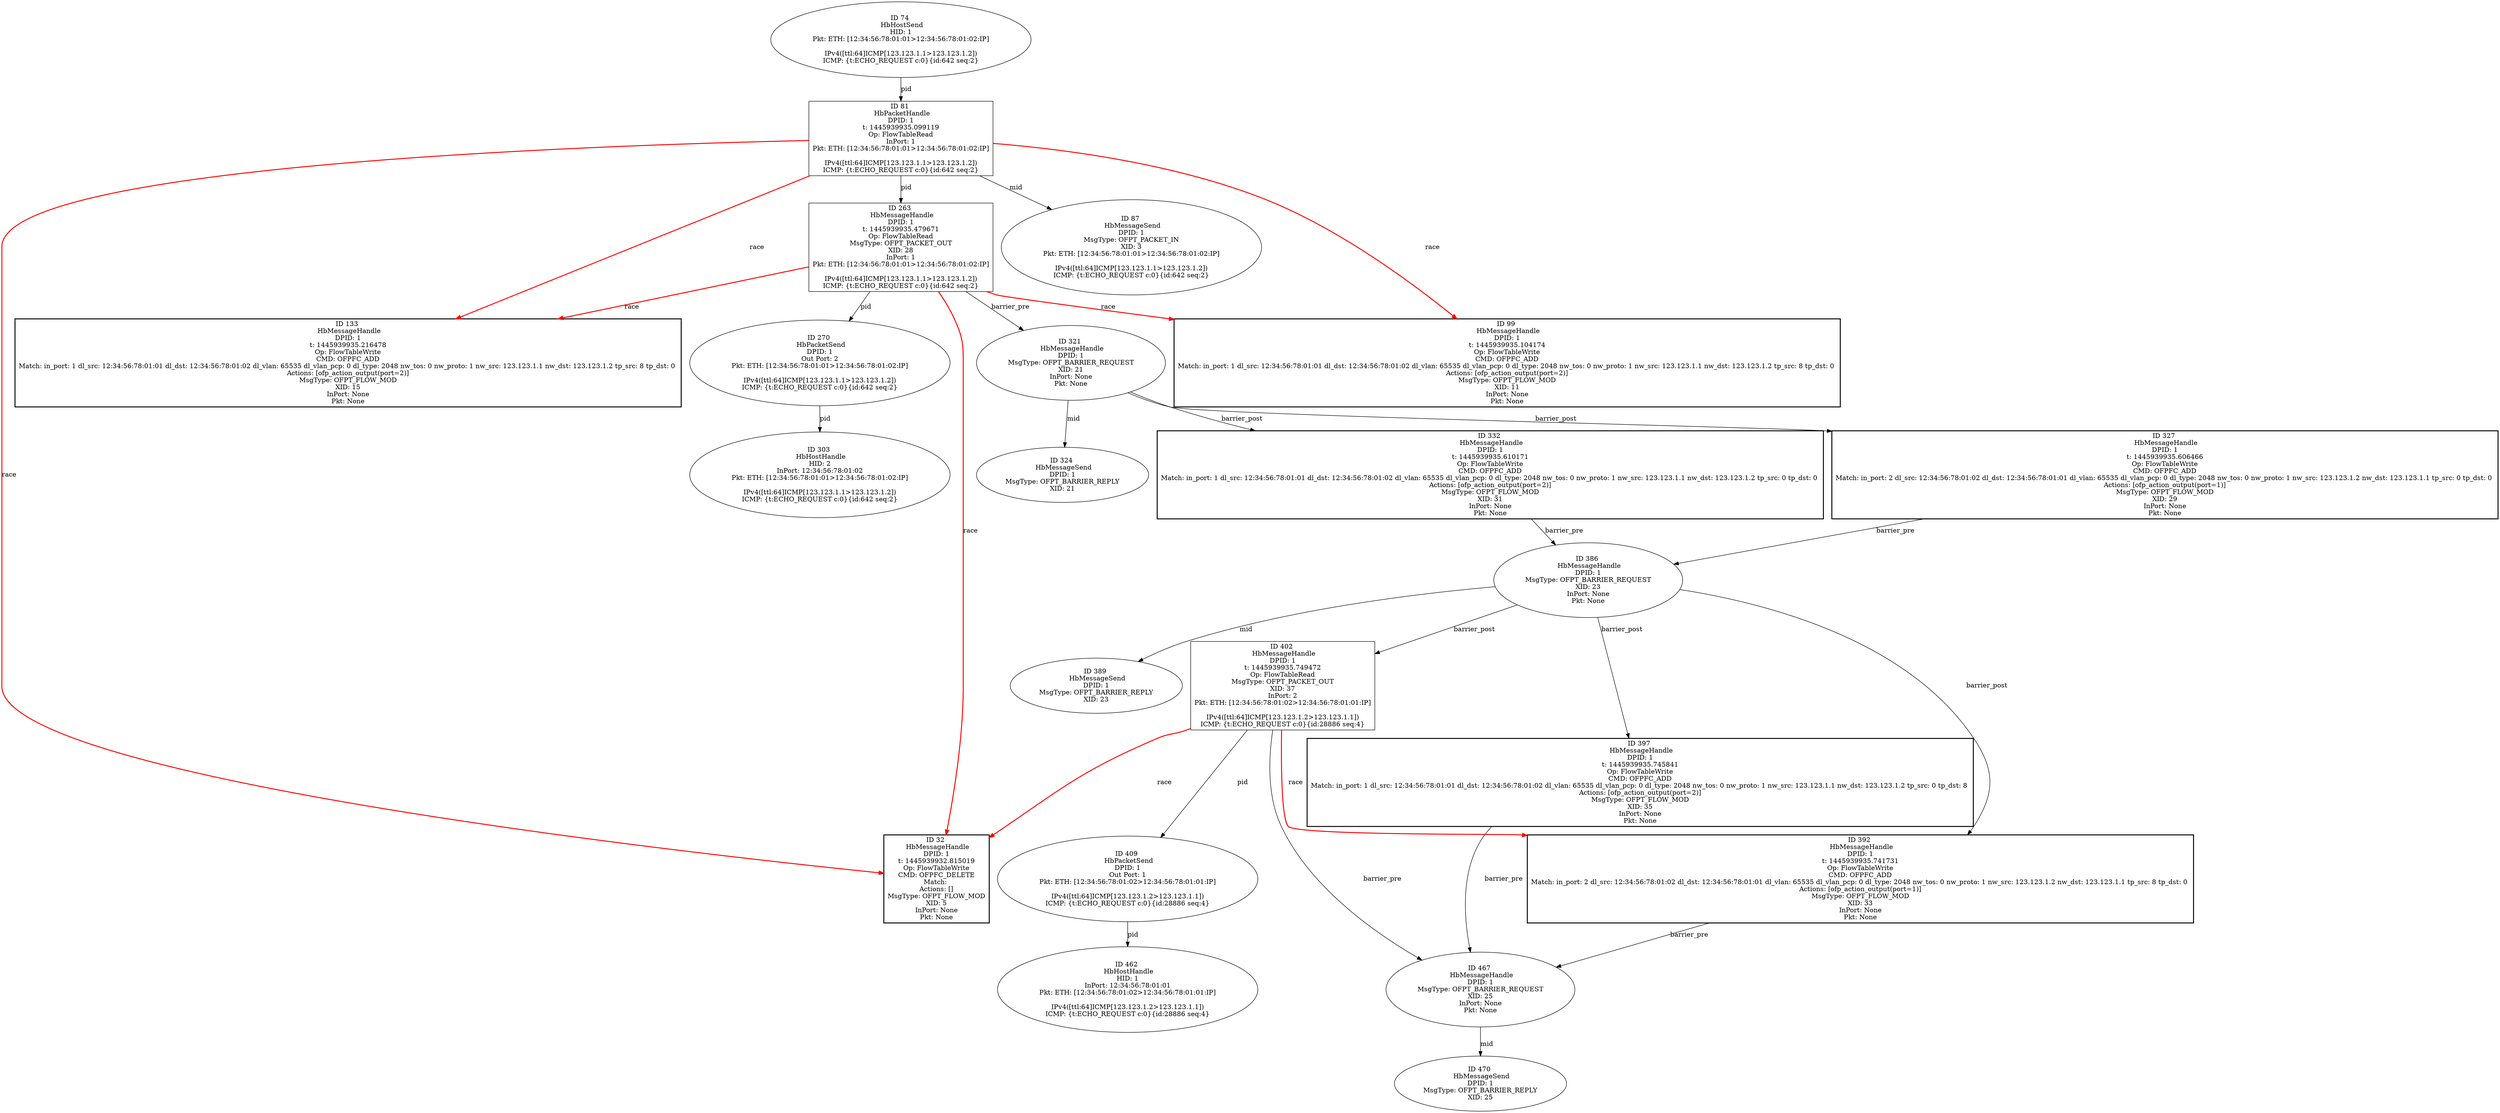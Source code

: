 strict digraph G {
386 [shape=oval, event=<hb_events.HbMessageHandle object at 0x10783c3d0>, label="ID 386 
 HbMessageHandle
DPID: 1
MsgType: OFPT_BARRIER_REQUEST
XID: 23
InPort: None
Pkt: None"];
389 [shape=oval, event=<hb_events.HbMessageSend object at 0x10783c450>, label="ID 389 
 HbMessageSend
DPID: 1
MsgType: OFPT_BARRIER_REPLY
XID: 23"];
263 [shape=box, event=<hb_events.HbMessageHandle object at 0x1077d7a90>, label="ID 263 
 HbMessageHandle
DPID: 1
t: 1445939935.479671
Op: FlowTableRead
MsgType: OFPT_PACKET_OUT
XID: 28
InPort: 1
Pkt: ETH: [12:34:56:78:01:01>12:34:56:78:01:02:IP]

IPv4([ttl:64]ICMP[123.123.1.1>123.123.1.2])
ICMP: {t:ECHO_REQUEST c:0}{id:642 seq:2}"];
392 [shape=box, label="ID 392 
 HbMessageHandle
DPID: 1
t: 1445939935.741731
Op: FlowTableWrite
CMD: OFPFC_ADD
Match: in_port: 2 dl_src: 12:34:56:78:01:02 dl_dst: 12:34:56:78:01:01 dl_vlan: 65535 dl_vlan_pcp: 0 dl_type: 2048 nw_tos: 0 nw_proto: 1 nw_src: 123.123.1.2 nw_dst: 123.123.1.1 tp_src: 8 tp_dst: 0 
Actions: [ofp_action_output(port=1)]
MsgType: OFPT_FLOW_MOD
XID: 33
InPort: None
Pkt: None", style=bold, event=<hb_events.HbMessageHandle object at 0x107834ed0>];
397 [shape=box, label="ID 397 
 HbMessageHandle
DPID: 1
t: 1445939935.745841
Op: FlowTableWrite
CMD: OFPFC_ADD
Match: in_port: 1 dl_src: 12:34:56:78:01:01 dl_dst: 12:34:56:78:01:02 dl_vlan: 65535 dl_vlan_pcp: 0 dl_type: 2048 nw_tos: 0 nw_proto: 1 nw_src: 123.123.1.1 nw_dst: 123.123.1.2 tp_src: 0 tp_dst: 8 
Actions: [ofp_action_output(port=2)]
MsgType: OFPT_FLOW_MOD
XID: 35
InPort: None
Pkt: None", style=bold, event=<hb_events.HbMessageHandle object at 0x10783c6d0>];
270 [shape=oval, event=<hb_events.HbPacketSend object at 0x1077dec90>, label="ID 270 
 HbPacketSend
DPID: 1
Out Port: 2
Pkt: ETH: [12:34:56:78:01:01>12:34:56:78:01:02:IP]

IPv4([ttl:64]ICMP[123.123.1.1>123.123.1.2])
ICMP: {t:ECHO_REQUEST c:0}{id:642 seq:2}"];
402 [shape=box, event=<hb_events.HbMessageHandle object at 0x10783c7d0>, label="ID 402 
 HbMessageHandle
DPID: 1
t: 1445939935.749472
Op: FlowTableRead
MsgType: OFPT_PACKET_OUT
XID: 37
InPort: 2
Pkt: ETH: [12:34:56:78:01:02>12:34:56:78:01:01:IP]

IPv4([ttl:64]ICMP[123.123.1.2>123.123.1.1])
ICMP: {t:ECHO_REQUEST c:0}{id:28886 seq:4}"];
409 [shape=oval, event=<hb_events.HbPacketSend object at 0x10784a0d0>, label="ID 409 
 HbPacketSend
DPID: 1
Out Port: 1
Pkt: ETH: [12:34:56:78:01:02>12:34:56:78:01:01:IP]

IPv4([ttl:64]ICMP[123.123.1.2>123.123.1.1])
ICMP: {t:ECHO_REQUEST c:0}{id:28886 seq:4}"];
133 [shape=box, style=bold, event=<hb_events.HbMessageHandle object at 0x1077a61d0>, label="ID 133 
 HbMessageHandle
DPID: 1
t: 1445939935.216478
Op: FlowTableWrite
CMD: OFPFC_ADD
Match: in_port: 1 dl_src: 12:34:56:78:01:01 dl_dst: 12:34:56:78:01:02 dl_vlan: 65535 dl_vlan_pcp: 0 dl_type: 2048 nw_tos: 0 nw_proto: 1 nw_src: 123.123.1.1 nw_dst: 123.123.1.2 tp_src: 8 tp_dst: 0 
Actions: [ofp_action_output(port=2)]
MsgType: OFPT_FLOW_MOD
XID: 15
InPort: None
Pkt: None"];
32 [shape=box, style=bold, event=<hb_events.HbMessageHandle object at 0x1077850d0>, label="ID 32 
 HbMessageHandle
DPID: 1
t: 1445939932.815019
Op: FlowTableWrite
CMD: OFPFC_DELETE
Match: 
Actions: []
MsgType: OFPT_FLOW_MOD
XID: 5
InPort: None
Pkt: None"];
303 [shape=oval, event=<hb_events.HbHostHandle object at 0x107800250>, label="ID 303 
 HbHostHandle
HID: 2
InPort: 12:34:56:78:01:02
Pkt: ETH: [12:34:56:78:01:01>12:34:56:78:01:02:IP]

IPv4([ttl:64]ICMP[123.123.1.1>123.123.1.2])
ICMP: {t:ECHO_REQUEST c:0}{id:642 seq:2}"];
321 [shape=oval, event=<hb_events.HbMessageHandle object at 0x10780e910>, label="ID 321 
 HbMessageHandle
DPID: 1
MsgType: OFPT_BARRIER_REQUEST
XID: 21
InPort: None
Pkt: None"];
324 [shape=oval, event=<hb_events.HbMessageSend object at 0x10780e050>, label="ID 324 
 HbMessageSend
DPID: 1
MsgType: OFPT_BARRIER_REPLY
XID: 21"];
327 [shape=box, label="ID 327 
 HbMessageHandle
DPID: 1
t: 1445939935.606466
Op: FlowTableWrite
CMD: OFPFC_ADD
Match: in_port: 2 dl_src: 12:34:56:78:01:02 dl_dst: 12:34:56:78:01:01 dl_vlan: 65535 dl_vlan_pcp: 0 dl_type: 2048 nw_tos: 0 nw_proto: 1 nw_src: 123.123.1.2 nw_dst: 123.123.1.1 tp_src: 0 tp_dst: 0 
Actions: [ofp_action_output(port=1)]
MsgType: OFPT_FLOW_MOD
XID: 29
InPort: None
Pkt: None", style=bold, event=<hb_events.HbMessageHandle object at 0x107814bd0>];
74 [shape=oval, event=<hb_events.HbHostSend object at 0x107796810>, label="ID 74 
 HbHostSend
HID: 1
Pkt: ETH: [12:34:56:78:01:01>12:34:56:78:01:02:IP]

IPv4([ttl:64]ICMP[123.123.1.1>123.123.1.2])
ICMP: {t:ECHO_REQUEST c:0}{id:642 seq:2}"];
332 [shape=box, label="ID 332 
 HbMessageHandle
DPID: 1
t: 1445939935.610171
Op: FlowTableWrite
CMD: OFPFC_ADD
Match: in_port: 1 dl_src: 12:34:56:78:01:01 dl_dst: 12:34:56:78:01:02 dl_vlan: 65535 dl_vlan_pcp: 0 dl_type: 2048 nw_tos: 0 nw_proto: 1 nw_src: 123.123.1.1 nw_dst: 123.123.1.2 tp_src: 0 tp_dst: 0 
Actions: [ofp_action_output(port=2)]
MsgType: OFPT_FLOW_MOD
XID: 31
InPort: None
Pkt: None", style=bold, event=<hb_events.HbMessageHandle object at 0x10780e150>];
462 [shape=oval, event=<hb_events.HbHostHandle object at 0x107877510>, label="ID 462 
 HbHostHandle
HID: 1
InPort: 12:34:56:78:01:01
Pkt: ETH: [12:34:56:78:01:02>12:34:56:78:01:01:IP]

IPv4([ttl:64]ICMP[123.123.1.2>123.123.1.1])
ICMP: {t:ECHO_REQUEST c:0}{id:28886 seq:4}"];
81 [shape=box, event=<hb_events.HbPacketHandle object at 0x107796a50>, label="ID 81 
 HbPacketHandle
DPID: 1
t: 1445939935.099119
Op: FlowTableRead
InPort: 1
Pkt: ETH: [12:34:56:78:01:01>12:34:56:78:01:02:IP]

IPv4([ttl:64]ICMP[123.123.1.1>123.123.1.2])
ICMP: {t:ECHO_REQUEST c:0}{id:642 seq:2}"];
467 [shape=oval, event=<hb_events.HbMessageHandle object at 0x10787cbd0>, label="ID 467 
 HbMessageHandle
DPID: 1
MsgType: OFPT_BARRIER_REQUEST
XID: 25
InPort: None
Pkt: None"];
470 [shape=oval, event=<hb_events.HbMessageSend object at 0x10787cc50>, label="ID 470 
 HbMessageSend
DPID: 1
MsgType: OFPT_BARRIER_REPLY
XID: 25"];
87 [shape=oval, event=<hb_events.HbMessageSend object at 0x10779a390>, label="ID 87 
 HbMessageSend
DPID: 1
MsgType: OFPT_PACKET_IN
XID: 3
Pkt: ETH: [12:34:56:78:01:01>12:34:56:78:01:02:IP]

IPv4([ttl:64]ICMP[123.123.1.1>123.123.1.2])
ICMP: {t:ECHO_REQUEST c:0}{id:642 seq:2}"];
99 [shape=box, style=bold, event=<hb_events.HbMessageHandle object at 0x10779ac90>, label="ID 99 
 HbMessageHandle
DPID: 1
t: 1445939935.104174
Op: FlowTableWrite
CMD: OFPFC_ADD
Match: in_port: 1 dl_src: 12:34:56:78:01:01 dl_dst: 12:34:56:78:01:02 dl_vlan: 65535 dl_vlan_pcp: 0 dl_type: 2048 nw_tos: 0 nw_proto: 1 nw_src: 123.123.1.1 nw_dst: 123.123.1.2 tp_src: 8 tp_dst: 0 
Actions: [ofp_action_output(port=2)]
MsgType: OFPT_FLOW_MOD
XID: 11
InPort: None
Pkt: None"];
386 -> 392  [rel=barrier_post, label=barrier_post];
386 -> 402  [rel=barrier_post, label=barrier_post];
386 -> 389  [rel=mid, label=mid];
386 -> 397  [rel=barrier_post, label=barrier_post];
263 -> 32  [harmful=True, color=red, style=bold, rel=race, label=race];
263 -> 321  [rel=barrier_pre, label=barrier_pre];
263 -> 99  [harmful=True, color=red, style=bold, rel=race, label=race];
263 -> 133  [harmful=True, color=red, style=bold, rel=race, label=race];
263 -> 270  [rel=pid, label=pid];
392 -> 467  [rel=barrier_pre, label=barrier_pre];
397 -> 467  [rel=barrier_pre, label=barrier_pre];
270 -> 303  [rel=pid, label=pid];
402 -> 32  [harmful=True, color=red, style=bold, rel=race, label=race];
402 -> 409  [rel=pid, label=pid];
402 -> 392  [harmful=True, color=red, style=bold, rel=race, label=race];
402 -> 467  [rel=barrier_pre, label=barrier_pre];
409 -> 462  [rel=pid, label=pid];
321 -> 324  [rel=mid, label=mid];
321 -> 332  [rel=barrier_post, label=barrier_post];
321 -> 327  [rel=barrier_post, label=barrier_post];
327 -> 386  [rel=barrier_pre, label=barrier_pre];
74 -> 81  [rel=pid, label=pid];
332 -> 386  [rel=barrier_pre, label=barrier_pre];
81 -> 32  [harmful=True, color=red, style=bold, rel=race, label=race];
81 -> 99  [harmful=True, color=red, style=bold, rel=race, label=race];
81 -> 87  [rel=mid, label=mid];
81 -> 133  [harmful=True, color=red, style=bold, rel=race, label=race];
81 -> 263  [rel=pid, label=pid];
467 -> 470  [rel=mid, label=mid];
}

